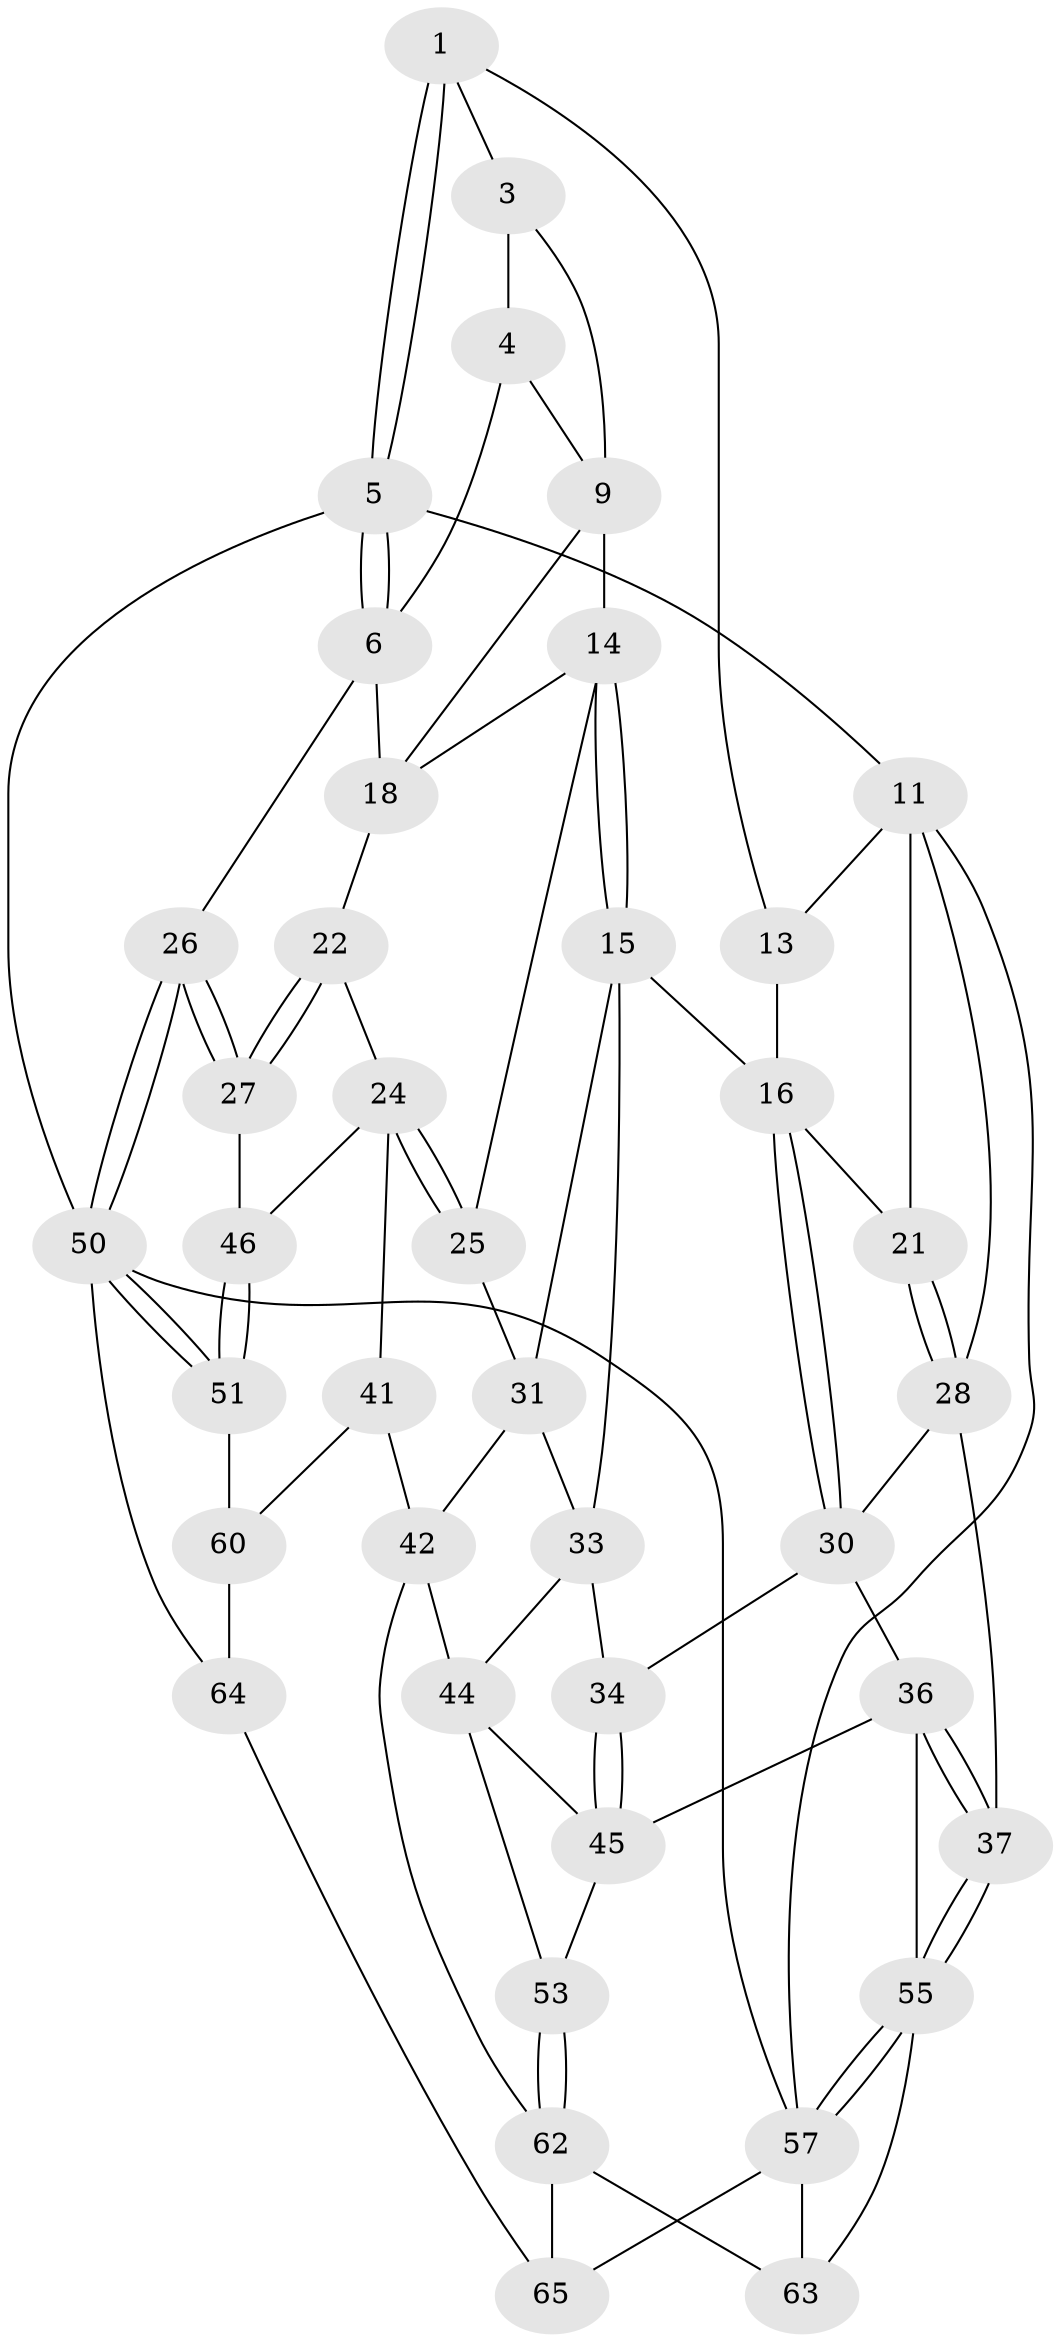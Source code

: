 // Generated by graph-tools (version 1.1) at 2025/52/02/27/25 19:52:44]
// undirected, 40 vertices, 88 edges
graph export_dot {
graph [start="1"]
  node [color=gray90,style=filled];
  1 [pos="+0.7923698914304683+0",super="+2"];
  3 [pos="+0.3989021772234665+0"];
  4 [pos="+0.7721468949352088+0.08499362505254993",super="+8"];
  5 [pos="+1+0"];
  6 [pos="+1+0.17276708150792572",super="+7"];
  9 [pos="+0.7203763707409542+0.1838188105501651",super="+10"];
  11 [pos="+0+0",super="+12"];
  13 [pos="+0.23826405767353756+0"];
  14 [pos="+0.5311719508926355+0.24425407637129384",super="+20"];
  15 [pos="+0.36811321674834663+0.4064005851165535",super="+32"];
  16 [pos="+0.35038698595792955+0.4017666878238449",super="+17"];
  18 [pos="+0.8671043712185705+0.3274853394717092",super="+19"];
  21 [pos="+0.0848052073817948+0.35331174025205253"];
  22 [pos="+0.8653138427833716+0.3794454897097776",super="+23"];
  24 [pos="+0.6690875134580535+0.513519965401137",super="+40"];
  25 [pos="+0.6516681677084378+0.49523909396045274"];
  26 [pos="+1+0.5494419340057218"];
  27 [pos="+0.9547404957077089+0.5416590514696867",super="+43"];
  28 [pos="+0.06722111804104806+0.43921004642789535",super="+29"];
  30 [pos="+0.23377011491092087+0.4711663036354945",super="+35"];
  31 [pos="+0.5688545606843692+0.4970965803266751",super="+38"];
  33 [pos="+0.4037245818350774+0.5349471783428575",super="+39"];
  34 [pos="+0.33499443712839394+0.6339252929288997"];
  36 [pos="+0.214097594565374+0.6264160366866686",super="+49"];
  37 [pos="+0+0.5910164812747457"];
  41 [pos="+0.5463120873535027+0.75865240160979"];
  42 [pos="+0.5378823503568696+0.7588868706593457",super="+54"];
  44 [pos="+0.4052834270172161+0.6872147024069581",super="+52"];
  45 [pos="+0.3622326693249472+0.6849406544521333",super="+48"];
  46 [pos="+0.822572630809585+0.6548984516675717",super="+47"];
  50 [pos="+1+0.9665198211007282",super="+58"];
  51 [pos="+1+0.881551523101841",super="+59"];
  53 [pos="+0.3146054765897395+0.8451967548726969"];
  55 [pos="+0+0.683838117901545",super="+56"];
  57 [pos="+0+1",super="+67"];
  60 [pos="+0.730239938604826+0.8812921636314168",super="+61"];
  62 [pos="+0.3096605888611151+0.8887845279963612",super="+66"];
  63 [pos="+0.14816378789761814+0.9084469324713662"];
  64 [pos="+0.5230586182058721+1",super="+68"];
  65 [pos="+0.48820124449349295+1"];
  1 -- 5;
  1 -- 5;
  1 -- 3;
  1 -- 13;
  3 -- 4;
  3 -- 9;
  4 -- 9;
  4 -- 6;
  5 -- 6;
  5 -- 6;
  5 -- 11;
  5 -- 50;
  6 -- 26;
  6 -- 18;
  9 -- 18;
  9 -- 14;
  11 -- 57;
  11 -- 28;
  11 -- 13;
  11 -- 21;
  13 -- 16;
  14 -- 15;
  14 -- 15;
  14 -- 25;
  14 -- 18;
  15 -- 16;
  15 -- 33;
  15 -- 31;
  16 -- 30;
  16 -- 30;
  16 -- 21;
  18 -- 22;
  21 -- 28;
  21 -- 28;
  22 -- 27 [weight=2];
  22 -- 27;
  22 -- 24;
  24 -- 25;
  24 -- 25;
  24 -- 41;
  24 -- 46;
  25 -- 31;
  26 -- 27;
  26 -- 27;
  26 -- 50;
  26 -- 50;
  27 -- 46;
  28 -- 30;
  28 -- 37;
  30 -- 34;
  30 -- 36;
  31 -- 42;
  31 -- 33;
  33 -- 34;
  33 -- 44;
  34 -- 45;
  34 -- 45;
  36 -- 37;
  36 -- 37;
  36 -- 45;
  36 -- 55;
  37 -- 55;
  37 -- 55;
  41 -- 42;
  41 -- 60;
  42 -- 44;
  42 -- 62;
  44 -- 45;
  44 -- 53;
  45 -- 53;
  46 -- 51 [weight=2];
  46 -- 51;
  50 -- 51;
  50 -- 51;
  50 -- 57;
  50 -- 64;
  51 -- 60;
  53 -- 62;
  53 -- 62;
  55 -- 57;
  55 -- 57;
  55 -- 63;
  57 -- 65;
  57 -- 63;
  60 -- 64 [weight=2];
  62 -- 63;
  62 -- 65;
  64 -- 65;
}

